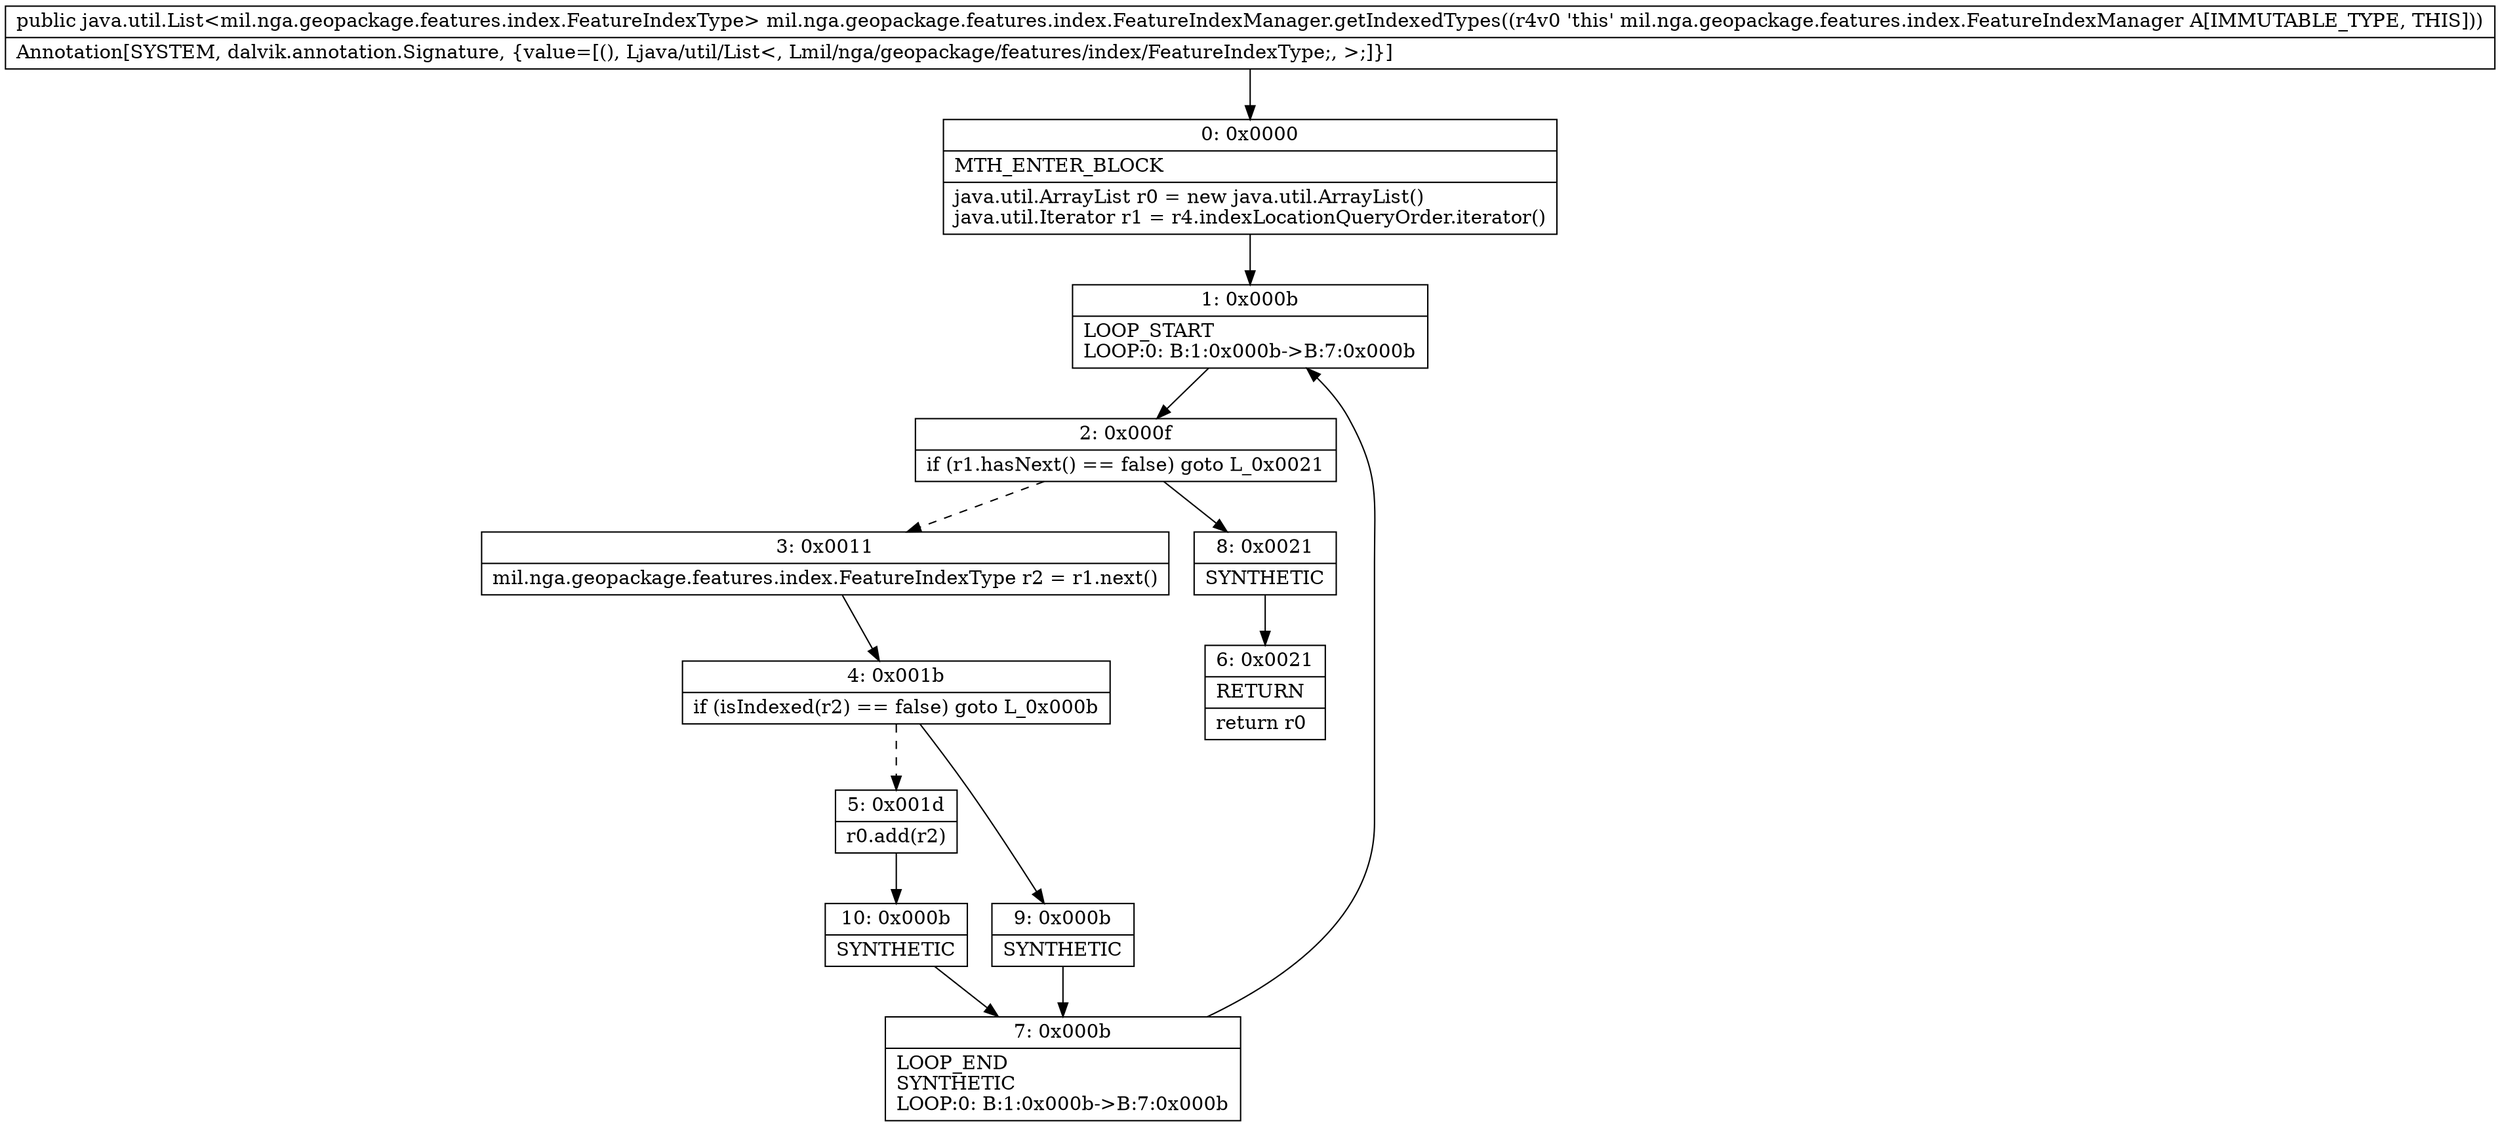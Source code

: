 digraph "CFG formil.nga.geopackage.features.index.FeatureIndexManager.getIndexedTypes()Ljava\/util\/List;" {
Node_0 [shape=record,label="{0\:\ 0x0000|MTH_ENTER_BLOCK\l|java.util.ArrayList r0 = new java.util.ArrayList()\ljava.util.Iterator r1 = r4.indexLocationQueryOrder.iterator()\l}"];
Node_1 [shape=record,label="{1\:\ 0x000b|LOOP_START\lLOOP:0: B:1:0x000b\-\>B:7:0x000b\l}"];
Node_2 [shape=record,label="{2\:\ 0x000f|if (r1.hasNext() == false) goto L_0x0021\l}"];
Node_3 [shape=record,label="{3\:\ 0x0011|mil.nga.geopackage.features.index.FeatureIndexType r2 = r1.next()\l}"];
Node_4 [shape=record,label="{4\:\ 0x001b|if (isIndexed(r2) == false) goto L_0x000b\l}"];
Node_5 [shape=record,label="{5\:\ 0x001d|r0.add(r2)\l}"];
Node_6 [shape=record,label="{6\:\ 0x0021|RETURN\l|return r0\l}"];
Node_7 [shape=record,label="{7\:\ 0x000b|LOOP_END\lSYNTHETIC\lLOOP:0: B:1:0x000b\-\>B:7:0x000b\l}"];
Node_8 [shape=record,label="{8\:\ 0x0021|SYNTHETIC\l}"];
Node_9 [shape=record,label="{9\:\ 0x000b|SYNTHETIC\l}"];
Node_10 [shape=record,label="{10\:\ 0x000b|SYNTHETIC\l}"];
MethodNode[shape=record,label="{public java.util.List\<mil.nga.geopackage.features.index.FeatureIndexType\> mil.nga.geopackage.features.index.FeatureIndexManager.getIndexedTypes((r4v0 'this' mil.nga.geopackage.features.index.FeatureIndexManager A[IMMUTABLE_TYPE, THIS]))  | Annotation[SYSTEM, dalvik.annotation.Signature, \{value=[(), Ljava\/util\/List\<, Lmil\/nga\/geopackage\/features\/index\/FeatureIndexType;, \>;]\}]\l}"];
MethodNode -> Node_0;
Node_0 -> Node_1;
Node_1 -> Node_2;
Node_2 -> Node_3[style=dashed];
Node_2 -> Node_8;
Node_3 -> Node_4;
Node_4 -> Node_5[style=dashed];
Node_4 -> Node_9;
Node_5 -> Node_10;
Node_7 -> Node_1;
Node_8 -> Node_6;
Node_9 -> Node_7;
Node_10 -> Node_7;
}

